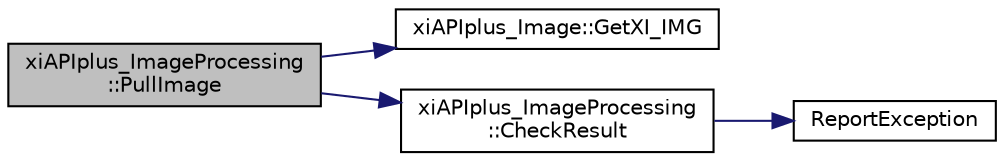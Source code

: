 digraph "xiAPIplus_ImageProcessing::PullImage"
{
  edge [fontname="Helvetica",fontsize="10",labelfontname="Helvetica",labelfontsize="10"];
  node [fontname="Helvetica",fontsize="10",shape=record];
  rankdir="LR";
  Node18 [label="xiAPIplus_ImageProcessing\l::PullImage",height=0.2,width=0.4,color="black", fillcolor="grey75", style="filled", fontcolor="black"];
  Node18 -> Node19 [color="midnightblue",fontsize="10",style="solid",fontname="Helvetica"];
  Node19 [label="xiAPIplus_Image::GetXI_IMG",height=0.2,width=0.4,color="black", fillcolor="white", style="filled",URL="$classxi_a_p_iplus___image.html#af3374e162ff09d2e2c23f197871d55c4"];
  Node18 -> Node20 [color="midnightblue",fontsize="10",style="solid",fontname="Helvetica"];
  Node20 [label="xiAPIplus_ImageProcessing\l::CheckResult",height=0.2,width=0.4,color="black", fillcolor="white", style="filled",URL="$classxi_a_p_iplus___image_processing.html#a56194582139d05a621b74dbd6016e012"];
  Node20 -> Node21 [color="midnightblue",fontsize="10",style="solid",fontname="Helvetica"];
  Node21 [label="ReportException",height=0.2,width=0.4,color="black", fillcolor="white", style="filled",URL="$xi_api_plus_ocv_8cpp.html#ac977696328796b16af4d36af03181d98"];
}
